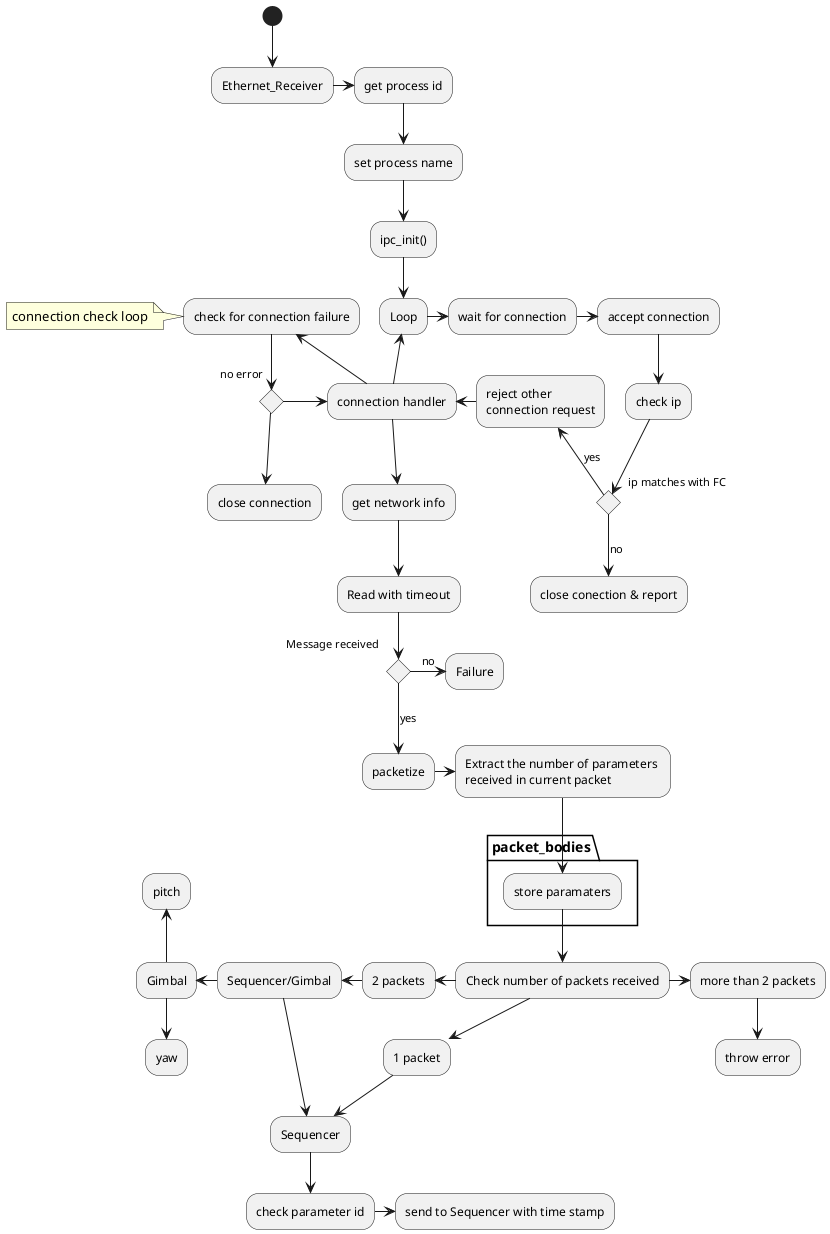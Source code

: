 @startuml EC_ethernet_receiver

(*)--> Ethernet_Receiver
-> get process id 
--> set process name
-->ipc_init()
--> Loop 
-right-> wait for connection
-right-> accept connection
--> check ip
if "ip matches with FC" then
    -left-> [yes] reject other \nconnection request
    -left->connection handler
    --> get network info
    --> Read with timeout
    if "Message received" then
        -->[yes] packetize 
        -> Extract the number of parameters \nreceived in current packet
        --> store paramaters in packet_bodies
        --> Check number of packets received
        --> 1 packet
        "Check number of packets received"-left-> 2 packets
        "Check number of packets received"-right-> more than 2 packets 

    else
        ->[no] Failure
    endif

else
    -->[no] close conection & report
endif
"connection handler" -up-> Loop



"1 packet"--> Sequencer
--> check parameter id
->  send to Sequencer with time stamp
"2 packets"-left-> Sequencer/Gimbal 
"Sequencer/Gimbal" --> Sequencer
"Sequencer/Gimbal" -left-> Gimbal
 
"Gimbal"--> yaw
"Gimbal"-up-> pitch
"more than 2 packets"-->throw error

"connection handler" -left-> check for connection failure
note left: connection check loop
if "no error" then
    -> "connection handler"
else 
    --> close connection
endif

@enduml
